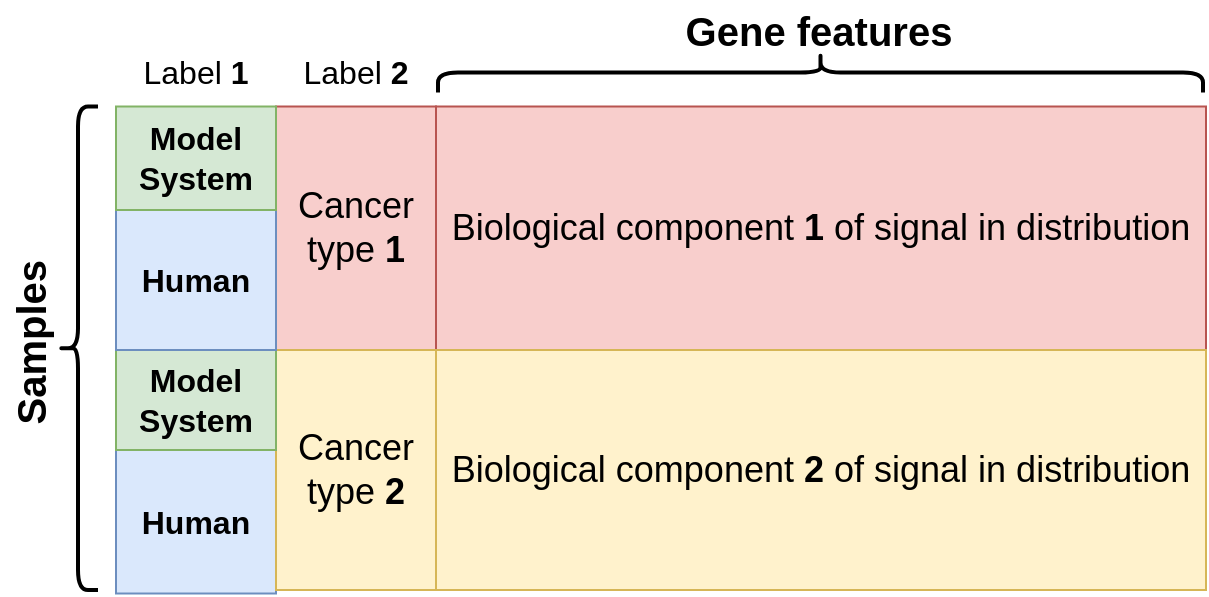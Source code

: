 <mxfile version="24.0.4" type="device">
  <diagram name="Page-1" id="BDGYTm-l68rQ-RbOuSO3">
    <mxGraphModel dx="989" dy="812" grid="1" gridSize="10" guides="1" tooltips="1" connect="1" arrows="1" fold="1" page="1" pageScale="1" pageWidth="1100" pageHeight="850" math="0" shadow="0">
      <root>
        <mxCell id="0" />
        <mxCell id="1" parent="0" />
        <mxCell id="x7qIcmFWHujgIMoPJBz2-2" value="&lt;b&gt;&lt;font style=&quot;font-size: 16px;&quot;&gt;Human&lt;/font&gt;&lt;/b&gt;" style="rounded=0;whiteSpace=wrap;html=1;fillColor=#dae8fc;strokeColor=#6c8ebf;" parent="1" vertex="1">
          <mxGeometry x="245" y="240" width="80" height="71.75" as="geometry" />
        </mxCell>
        <mxCell id="x7qIcmFWHujgIMoPJBz2-4" value="&lt;font style=&quot;font-size: 18px;&quot;&gt;Cancer type &lt;b&gt;1&lt;/b&gt;&lt;/font&gt;" style="rounded=0;whiteSpace=wrap;html=1;fillColor=#f8cecc;strokeColor=#b85450;" parent="1" vertex="1">
          <mxGeometry x="325" y="68.25" width="80" height="121.75" as="geometry" />
        </mxCell>
        <mxCell id="x7qIcmFWHujgIMoPJBz2-12" value="&lt;span style=&quot;font-size: 18px;&quot;&gt;Cancer type &lt;b&gt;2&lt;/b&gt;&lt;/span&gt;" style="rounded=0;whiteSpace=wrap;html=1;fillColor=#fff2cc;strokeColor=#d6b656;" parent="1" vertex="1">
          <mxGeometry x="325" y="190" width="80" height="120" as="geometry" />
        </mxCell>
        <mxCell id="x7qIcmFWHujgIMoPJBz2-13" value="&lt;font style=&quot;font-size: 18px;&quot;&gt;Biological component &lt;b&gt;1&lt;/b&gt; of signal in distribution&lt;/font&gt;" style="rounded=0;whiteSpace=wrap;html=1;fillColor=#f8cecc;strokeColor=#b85450;" parent="1" vertex="1">
          <mxGeometry x="405" y="68.25" width="385" height="121.75" as="geometry" />
        </mxCell>
        <mxCell id="x7qIcmFWHujgIMoPJBz2-14" value="" style="shape=curlyBracket;whiteSpace=wrap;html=1;rounded=1;labelPosition=left;verticalLabelPosition=middle;align=right;verticalAlign=middle;rotation=0;strokeWidth=2;" parent="1" vertex="1">
          <mxGeometry x="216" y="68.25" width="20" height="241.75" as="geometry" />
        </mxCell>
        <mxCell id="x7qIcmFWHujgIMoPJBz2-15" value="&lt;b&gt;&lt;font style=&quot;font-size: 20px;&quot;&gt;Gene features&lt;/font&gt;&lt;/b&gt;" style="text;html=1;strokeColor=none;fillColor=none;align=center;verticalAlign=middle;whiteSpace=wrap;rounded=0;" parent="1" vertex="1">
          <mxGeometry x="515" y="15" width="162.5" height="30" as="geometry" />
        </mxCell>
        <mxCell id="x7qIcmFWHujgIMoPJBz2-16" value="" style="shape=curlyBracket;whiteSpace=wrap;html=1;rounded=1;labelPosition=left;verticalLabelPosition=middle;align=right;verticalAlign=middle;rotation=90;strokeWidth=2;" parent="1" vertex="1">
          <mxGeometry x="587.25" y="-140" width="20" height="382.5" as="geometry" />
        </mxCell>
        <mxCell id="x7qIcmFWHujgIMoPJBz2-17" value="&lt;span style=&quot;font-size: 20px;&quot;&gt;&lt;b&gt;Samples&lt;/b&gt;&lt;/span&gt;" style="text;html=1;strokeColor=none;fillColor=none;align=center;verticalAlign=middle;whiteSpace=wrap;rounded=0;rotation=-90;" parent="1" vertex="1">
          <mxGeometry x="172" y="171.12" width="60" height="30" as="geometry" />
        </mxCell>
        <mxCell id="x7qIcmFWHujgIMoPJBz2-18" style="edgeStyle=orthogonalEdgeStyle;rounded=0;orthogonalLoop=1;jettySize=auto;html=1;exitX=0.5;exitY=1;exitDx=0;exitDy=0;" parent="1" source="x7qIcmFWHujgIMoPJBz2-13" target="x7qIcmFWHujgIMoPJBz2-13" edge="1">
          <mxGeometry relative="1" as="geometry" />
        </mxCell>
        <mxCell id="x7qIcmFWHujgIMoPJBz2-26" value="&lt;font style=&quot;font-size: 18px;&quot;&gt;Biological component &lt;b&gt;2&lt;/b&gt;&amp;nbsp;of signal in distribution&lt;/font&gt;" style="rounded=0;whiteSpace=wrap;html=1;fillColor=#fff2cc;strokeColor=#d6b656;" parent="1" vertex="1">
          <mxGeometry x="405" y="190" width="385" height="120" as="geometry" />
        </mxCell>
        <mxCell id="x7qIcmFWHujgIMoPJBz2-34" value="&lt;span style=&quot;border-color: var(--border-color);&quot;&gt;&lt;font style=&quot;font-size: 16px;&quot;&gt;Label&lt;b&gt; 1&lt;/b&gt;&lt;/font&gt;&lt;/span&gt;" style="text;html=1;strokeColor=none;fillColor=none;align=center;verticalAlign=middle;whiteSpace=wrap;rounded=0;" parent="1" vertex="1">
          <mxGeometry x="255" y="36.25" width="60" height="30" as="geometry" />
        </mxCell>
        <mxCell id="x7qIcmFWHujgIMoPJBz2-36" value="&lt;span style=&quot;border-color: var(--border-color);&quot;&gt;&lt;font style=&quot;font-size: 16px;&quot;&gt;Label&lt;b&gt; 2&lt;/b&gt;&lt;/font&gt;&lt;/span&gt;" style="text;html=1;strokeColor=none;fillColor=none;align=center;verticalAlign=middle;whiteSpace=wrap;rounded=0;" parent="1" vertex="1">
          <mxGeometry x="335" y="36.25" width="60" height="30" as="geometry" />
        </mxCell>
        <mxCell id="bB90ixjiuMkR5zOpNW2R-34" value="&lt;b&gt;&lt;font style=&quot;font-size: 16px;&quot;&gt;Model System&lt;/font&gt;&lt;/b&gt;" style="rounded=0;whiteSpace=wrap;html=1;fillColor=#d5e8d4;strokeColor=#82b366;" parent="1" vertex="1">
          <mxGeometry x="245" y="190" width="80" height="50" as="geometry" />
        </mxCell>
        <mxCell id="bB90ixjiuMkR5zOpNW2R-35" value="&lt;b&gt;&lt;font style=&quot;font-size: 16px;&quot;&gt;Human&lt;/font&gt;&lt;/b&gt;" style="rounded=0;whiteSpace=wrap;html=1;fillColor=#dae8fc;strokeColor=#6c8ebf;" parent="1" vertex="1">
          <mxGeometry x="245" y="120" width="80" height="70" as="geometry" />
        </mxCell>
        <mxCell id="x7qIcmFWHujgIMoPJBz2-1" value="&lt;b&gt;&lt;font style=&quot;font-size: 16px;&quot;&gt;Model System&lt;/font&gt;&lt;/b&gt;" style="rounded=0;whiteSpace=wrap;html=1;fillColor=#d5e8d4;strokeColor=#82b366;" parent="1" vertex="1">
          <mxGeometry x="245" y="68.25" width="80" height="51.75" as="geometry" />
        </mxCell>
      </root>
    </mxGraphModel>
  </diagram>
</mxfile>
